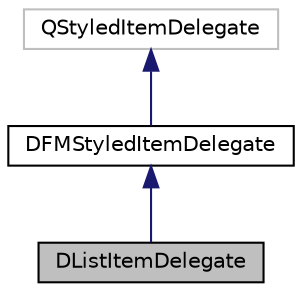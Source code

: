 digraph "DListItemDelegate"
{
  edge [fontname="Helvetica",fontsize="10",labelfontname="Helvetica",labelfontsize="10"];
  node [fontname="Helvetica",fontsize="10",shape=record];
  Node0 [label="DListItemDelegate",height=0.2,width=0.4,color="black", fillcolor="grey75", style="filled", fontcolor="black"];
  Node1 -> Node0 [dir="back",color="midnightblue",fontsize="10",style="solid",fontname="Helvetica"];
  Node1 [label="DFMStyledItemDelegate",height=0.2,width=0.4,color="black", fillcolor="white", style="filled",URL="$class_d_f_m_styled_item_delegate.html"];
  Node2 -> Node1 [dir="back",color="midnightblue",fontsize="10",style="solid",fontname="Helvetica"];
  Node2 [label="QStyledItemDelegate",height=0.2,width=0.4,color="grey75", fillcolor="white", style="filled"];
}
